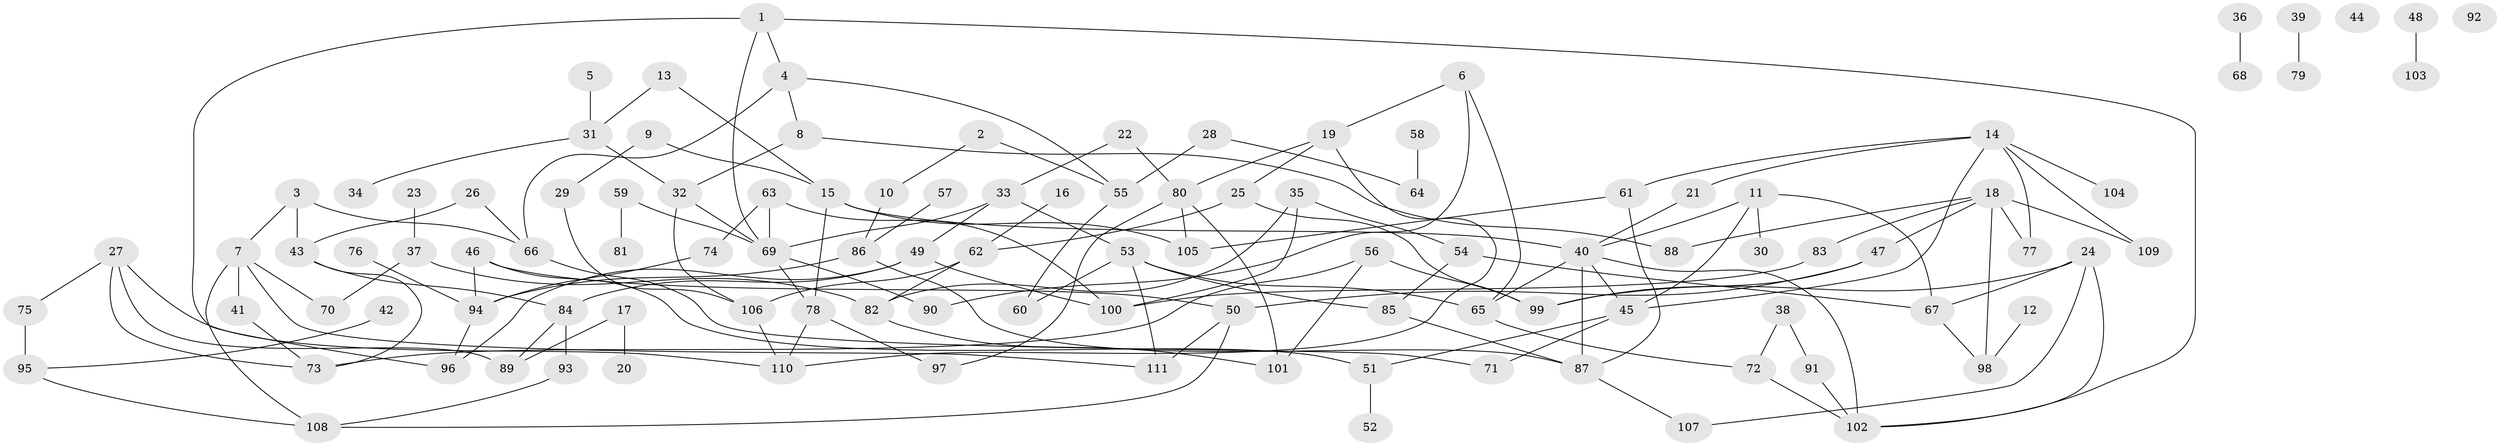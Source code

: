 // coarse degree distribution, {1: 0.2545454545454545, 2: 0.2909090909090909, 4: 0.12727272727272726, 3: 0.05454545454545454, 6: 0.10909090909090909, 0: 0.03636363636363636, 9: 0.03636363636363636, 7: 0.05454545454545454, 5: 0.03636363636363636}
// Generated by graph-tools (version 1.1) at 2025/44/03/04/25 21:44:08]
// undirected, 111 vertices, 158 edges
graph export_dot {
graph [start="1"]
  node [color=gray90,style=filled];
  1;
  2;
  3;
  4;
  5;
  6;
  7;
  8;
  9;
  10;
  11;
  12;
  13;
  14;
  15;
  16;
  17;
  18;
  19;
  20;
  21;
  22;
  23;
  24;
  25;
  26;
  27;
  28;
  29;
  30;
  31;
  32;
  33;
  34;
  35;
  36;
  37;
  38;
  39;
  40;
  41;
  42;
  43;
  44;
  45;
  46;
  47;
  48;
  49;
  50;
  51;
  52;
  53;
  54;
  55;
  56;
  57;
  58;
  59;
  60;
  61;
  62;
  63;
  64;
  65;
  66;
  67;
  68;
  69;
  70;
  71;
  72;
  73;
  74;
  75;
  76;
  77;
  78;
  79;
  80;
  81;
  82;
  83;
  84;
  85;
  86;
  87;
  88;
  89;
  90;
  91;
  92;
  93;
  94;
  95;
  96;
  97;
  98;
  99;
  100;
  101;
  102;
  103;
  104;
  105;
  106;
  107;
  108;
  109;
  110;
  111;
  1 -- 4;
  1 -- 69;
  1 -- 96;
  1 -- 102;
  2 -- 10;
  2 -- 55;
  3 -- 7;
  3 -- 43;
  3 -- 66;
  4 -- 8;
  4 -- 55;
  4 -- 66;
  5 -- 31;
  6 -- 19;
  6 -- 65;
  6 -- 90;
  7 -- 41;
  7 -- 70;
  7 -- 108;
  7 -- 111;
  8 -- 32;
  8 -- 88;
  9 -- 15;
  9 -- 29;
  10 -- 86;
  11 -- 30;
  11 -- 40;
  11 -- 45;
  11 -- 67;
  12 -- 98;
  13 -- 15;
  13 -- 31;
  14 -- 21;
  14 -- 45;
  14 -- 61;
  14 -- 77;
  14 -- 104;
  14 -- 109;
  15 -- 40;
  15 -- 78;
  15 -- 105;
  16 -- 62;
  17 -- 20;
  17 -- 89;
  18 -- 47;
  18 -- 77;
  18 -- 83;
  18 -- 88;
  18 -- 98;
  18 -- 109;
  19 -- 25;
  19 -- 80;
  19 -- 110;
  21 -- 40;
  22 -- 33;
  22 -- 80;
  23 -- 37;
  24 -- 67;
  24 -- 99;
  24 -- 102;
  24 -- 107;
  25 -- 62;
  25 -- 99;
  26 -- 43;
  26 -- 66;
  27 -- 73;
  27 -- 75;
  27 -- 89;
  27 -- 110;
  28 -- 55;
  28 -- 64;
  29 -- 106;
  31 -- 32;
  31 -- 34;
  32 -- 69;
  32 -- 106;
  33 -- 49;
  33 -- 53;
  33 -- 69;
  35 -- 54;
  35 -- 82;
  35 -- 100;
  36 -- 68;
  37 -- 70;
  37 -- 82;
  38 -- 72;
  38 -- 91;
  39 -- 79;
  40 -- 45;
  40 -- 65;
  40 -- 87;
  40 -- 102;
  41 -- 73;
  42 -- 95;
  43 -- 73;
  43 -- 84;
  45 -- 51;
  45 -- 71;
  46 -- 50;
  46 -- 51;
  46 -- 94;
  47 -- 50;
  47 -- 99;
  48 -- 103;
  49 -- 84;
  49 -- 96;
  49 -- 100;
  50 -- 108;
  50 -- 111;
  51 -- 52;
  53 -- 60;
  53 -- 65;
  53 -- 85;
  53 -- 111;
  54 -- 67;
  54 -- 85;
  55 -- 60;
  56 -- 73;
  56 -- 99;
  56 -- 101;
  57 -- 86;
  58 -- 64;
  59 -- 69;
  59 -- 81;
  61 -- 87;
  61 -- 105;
  62 -- 82;
  62 -- 106;
  63 -- 69;
  63 -- 74;
  63 -- 100;
  65 -- 72;
  66 -- 71;
  67 -- 98;
  69 -- 78;
  69 -- 90;
  72 -- 102;
  74 -- 94;
  75 -- 95;
  76 -- 94;
  78 -- 97;
  78 -- 110;
  80 -- 97;
  80 -- 101;
  80 -- 105;
  82 -- 101;
  83 -- 100;
  84 -- 89;
  84 -- 93;
  85 -- 87;
  86 -- 87;
  86 -- 94;
  87 -- 107;
  91 -- 102;
  93 -- 108;
  94 -- 96;
  95 -- 108;
  106 -- 110;
}
